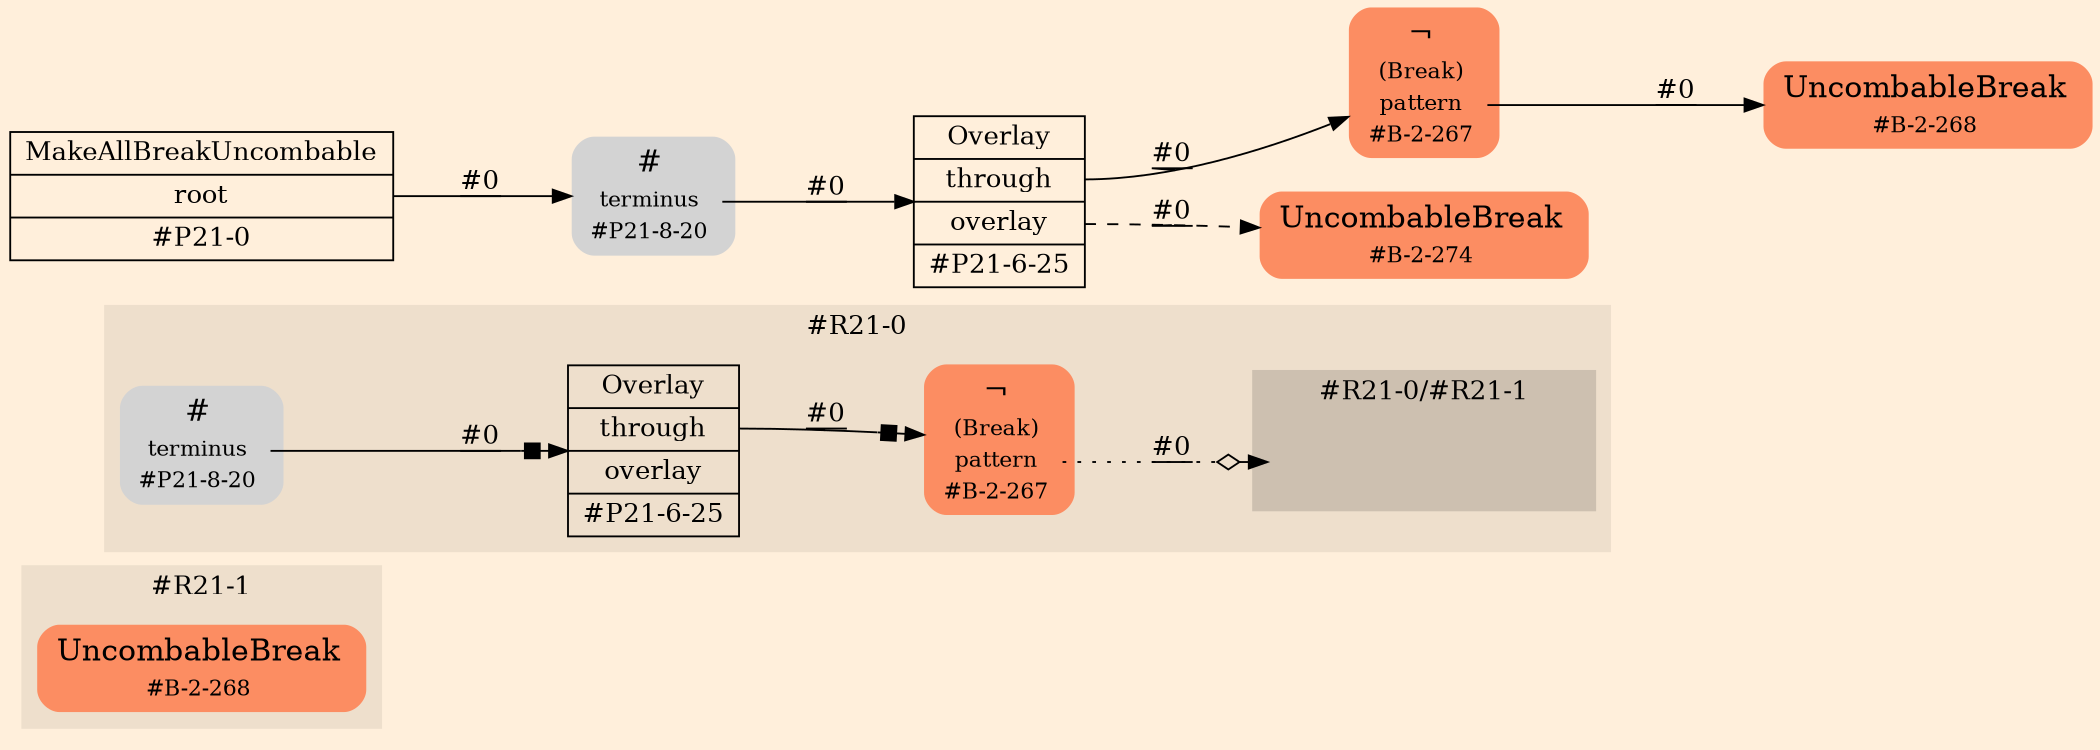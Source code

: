 digraph Inferno {
graph [
    rankdir = "LR"
    ranksep = 1.0
    size = "14,20"
    bgcolor = antiquewhite1
    color = black
    fontcolor = black
];
node [
];

// -------------------- figure #R21-1 --------------------
subgraph "cluster#R21-1" {
    label = "#R21-1"
    style = "filled"
    color = antiquewhite2
    "#R21-1/#B-2-268" [
        shape = "plaintext"
        fillcolor = "/set28/2"
        label = <<TABLE BORDER="0" CELLBORDER="0" CELLSPACING="0">
         <TR><TD><FONT POINT-SIZE="16.0">UncombableBreak</FONT></TD><TD></TD></TR>
         <TR><TD>#B-2-268</TD><TD PORT="port0"></TD></TR>
        </TABLE>>
        style = "rounded,filled"
        fontsize = "12"
    ];
    
}


// -------------------- figure #R21-0 --------------------
subgraph "cluster#R21-0" {
    label = "#R21-0"
    style = "filled"
    color = antiquewhite2
    "#R21-0/#B-2-267" [
        shape = "plaintext"
        fillcolor = "/set28/2"
        label = <<TABLE BORDER="0" CELLBORDER="0" CELLSPACING="0">
         <TR><TD><FONT POINT-SIZE="16.0">¬</FONT></TD><TD></TD></TR>
         <TR><TD>(Break)</TD><TD PORT="port0"></TD></TR>
         <TR><TD>pattern</TD><TD PORT="port1"></TD></TR>
         <TR><TD>#B-2-267</TD><TD PORT="port2"></TD></TR>
        </TABLE>>
        style = "rounded,filled"
        fontsize = "12"
    ];
    
    "#R21-0/#P21-8-20" [
        shape = "plaintext"
        label = <<TABLE BORDER="0" CELLBORDER="0" CELLSPACING="0">
         <TR><TD><FONT POINT-SIZE="16.0">#</FONT></TD><TD></TD></TR>
         <TR><TD>terminus</TD><TD PORT="port0"></TD></TR>
         <TR><TD>#P21-8-20</TD><TD PORT="port1"></TD></TR>
        </TABLE>>
        style = "rounded,filled"
        fontsize = "12"
    ];
    
    "#R21-0/#P21-6-25" [
        shape = "record"
        fillcolor = antiquewhite2
        label = "<fixed> Overlay | <port0> through | <port1> overlay | <port2> #P21-6-25"
        style = "filled"
        fontsize = "14"
        color = black
        fontcolor = black
    ];
    
    subgraph "cluster#R21-0/#R21-1" {
        label = "#R21-0/#R21-1"
        style = "filled"
        color = antiquewhite3
        "#R21-0/#0/#B-2-268" [
            shape = "none"
            fillcolor = "/set28/2"
            style = "invisible"
        ];
        
    }
    
}


// -------------------- transformation figure --------------------
"CR#P21-0" [
    shape = "record"
    fillcolor = antiquewhite1
    label = "<fixed> MakeAllBreakUncombable | <port0> root | <port1> #P21-0"
    style = "filled"
    fontsize = "14"
    color = black
    fontcolor = black
];

"#P21-8-20" [
    shape = "plaintext"
    label = <<TABLE BORDER="0" CELLBORDER="0" CELLSPACING="0">
     <TR><TD><FONT POINT-SIZE="16.0">#</FONT></TD><TD></TD></TR>
     <TR><TD>terminus</TD><TD PORT="port0"></TD></TR>
     <TR><TD>#P21-8-20</TD><TD PORT="port1"></TD></TR>
    </TABLE>>
    style = "rounded,filled"
    fontsize = "12"
];

"#P21-6-25" [
    shape = "record"
    fillcolor = antiquewhite1
    label = "<fixed> Overlay | <port0> through | <port1> overlay | <port2> #P21-6-25"
    style = "filled"
    fontsize = "14"
    color = black
    fontcolor = black
];

"#B-2-267" [
    shape = "plaintext"
    fillcolor = "/set28/2"
    label = <<TABLE BORDER="0" CELLBORDER="0" CELLSPACING="0">
     <TR><TD><FONT POINT-SIZE="16.0">¬</FONT></TD><TD></TD></TR>
     <TR><TD>(Break)</TD><TD PORT="port0"></TD></TR>
     <TR><TD>pattern</TD><TD PORT="port1"></TD></TR>
     <TR><TD>#B-2-267</TD><TD PORT="port2"></TD></TR>
    </TABLE>>
    style = "rounded,filled"
    fontsize = "12"
];

"#B-2-268" [
    shape = "plaintext"
    fillcolor = "/set28/2"
    label = <<TABLE BORDER="0" CELLBORDER="0" CELLSPACING="0">
     <TR><TD><FONT POINT-SIZE="16.0">UncombableBreak</FONT></TD><TD></TD></TR>
     <TR><TD>#B-2-268</TD><TD PORT="port0"></TD></TR>
    </TABLE>>
    style = "rounded,filled"
    fontsize = "12"
];

"#B-2-274" [
    shape = "plaintext"
    fillcolor = "/set28/2"
    label = <<TABLE BORDER="0" CELLBORDER="0" CELLSPACING="0">
     <TR><TD><FONT POINT-SIZE="16.0">UncombableBreak</FONT></TD><TD></TD></TR>
     <TR><TD>#B-2-274</TD><TD PORT="port0"></TD></TR>
    </TABLE>>
    style = "rounded,filled"
    fontsize = "12"
];


// -------------------- links --------------------
// links for block CR#P21-0
"CR#P21-0":port0 -> "#P21-8-20" [
    style="solid"
    label = "#0"
    decorate = true
    color = black
    fontcolor = black
];

// links for block #P21-8-20
"#P21-8-20":port0 -> "#P21-6-25" [
    style="solid"
    label = "#0"
    decorate = true
    color = black
    fontcolor = black
];

// links for block #P21-6-25
"#P21-6-25":port0 -> "#B-2-267" [
    style="solid"
    label = "#0"
    decorate = true
    color = black
    fontcolor = black
];

"#P21-6-25":port1 -> "#B-2-274" [
    style="dashed"
    label = "#0"
    decorate = true
    color = black
    fontcolor = black
];

// links for block #B-2-267
"#B-2-267":port1 -> "#B-2-268" [
    style="solid"
    label = "#0"
    decorate = true
    color = black
    fontcolor = black
];

// links for block #B-2-268
// links for block #B-2-274
// links for block #R21-0/#B-2-267
"#R21-0/#B-2-267":port1 -> "#R21-0/#0/#B-2-268" [
    style="dotted"
    arrowhead="normalnoneodiamond"
    label = "#0"
    decorate = true
    color = black
    fontcolor = black
];

// links for block #R21-0/#P21-8-20
"#R21-0/#P21-8-20":port0 -> "#R21-0/#P21-6-25" [
    style="solid"
    arrowhead="normalnonebox"
    label = "#0"
    decorate = true
    color = black
    fontcolor = black
];

// links for block #R21-0/#P21-6-25
"#R21-0/#P21-6-25":port0 -> "#R21-0/#B-2-267" [
    style="solid"
    arrowhead="normalnonebox"
    label = "#0"
    decorate = true
    color = black
    fontcolor = black
];

// links for block #R21-0/#0/#B-2-268
// links for block #R21-1/#B-2-268
}

